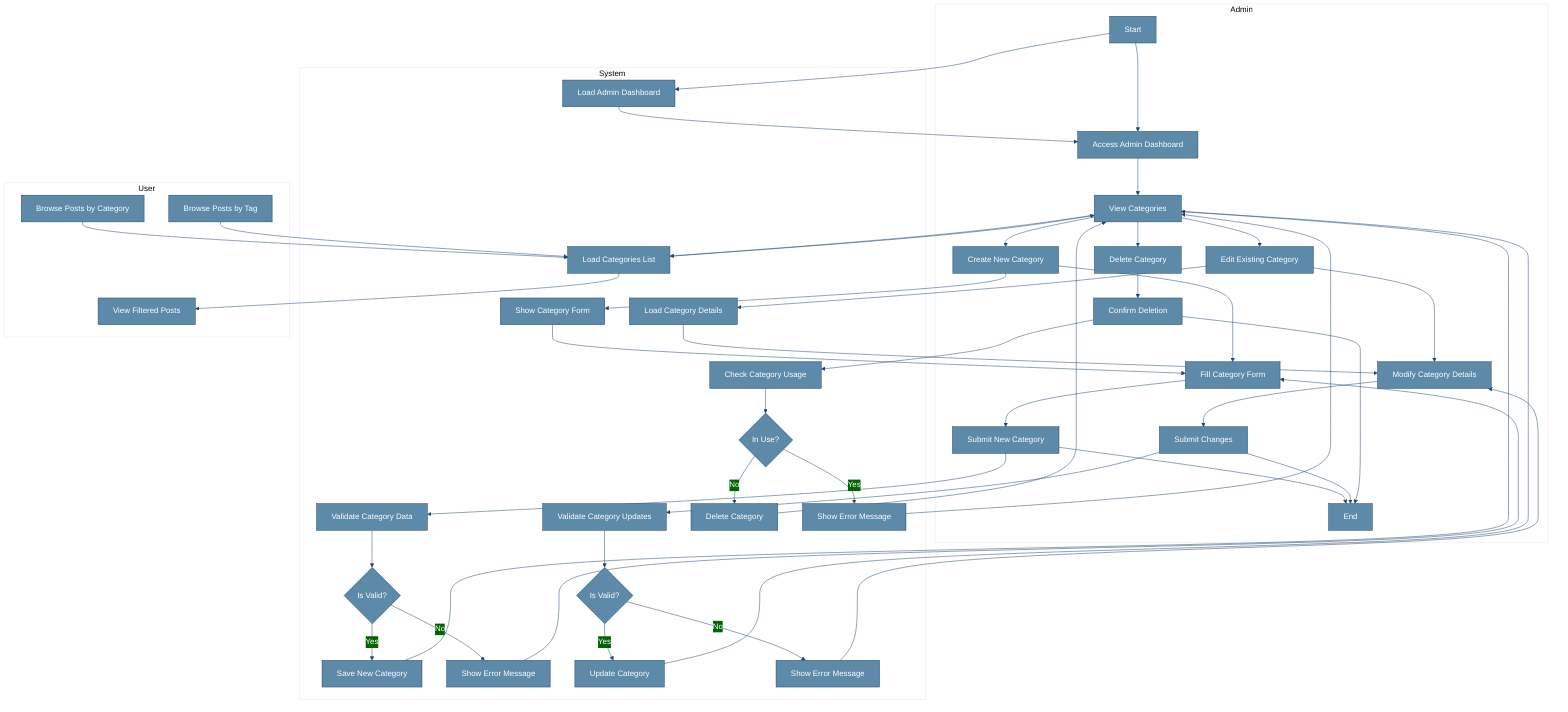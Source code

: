 %%{init: {'theme': 'base', 'themeVariables': { 'primaryColor': '#5D8AA8', 'primaryTextColor': '#fff', 'primaryBorderColor': '#1F456E', 'lineColor': '#1F456E', 'secondaryColor': '#006400', 'tertiaryColor': '#fff' }}}%%
flowchart TB
    subgraph Admin
        A1[Start] --> A2[Access Admin Dashboard]
        A2 --> A3[View Categories]
        A3 --> A4[Create New Category]
        A3 --> A5[Edit Existing Category]
        A3 --> A6[Delete Category]
        A4 --> A7[Fill Category Form]
        A7 --> A8[Submit New Category]
        A5 --> A9[Modify Category Details]
        A9 --> A10[Submit Changes]
        A6 --> A11[Confirm Deletion]
        A8 --> A12[End]
        A10 --> A12
        A11 --> A12
    end
    
    subgraph System
        B1[Load Admin Dashboard]
        B2[Load Categories List]
        B3[Show Category Form]
        B4[Validate Category Data]
        B5{Is Valid?}
        B6[Save New Category]
        B7[Show Error Message]
        B8[Load Category Details]
        B9[Validate Category Updates]
        B10{Is Valid?}
        B11[Update Category]
        B12[Show Error Message]
        B13[Check Category Usage]
        B14{In Use?}
        B15[Delete Category]
        B16[Show Error Message]
    end
    
    subgraph User
        C1[Browse Posts by Category]
        C2[Browse Posts by Tag]
        C3[View Filtered Posts]
    end
    
    A1 --> B1
    B1 --> A2
    A3 --> B2
    B2 --> A3
    A4 --> B3
    B3 --> A7
    A8 --> B4
    B4 --> B5
    B5 -->|Yes| B6
    B5 -->|No| B7
    B6 --> A3
    B7 --> A7
    A5 --> B8
    B8 --> A9
    A10 --> B9
    B9 --> B10
    B10 -->|Yes| B11
    B10 -->|No| B12
    B11 --> A3
    B12 --> A9
    A11 --> B13
    B13 --> B14
    B14 -->|No| B15
    B14 -->|Yes| B16
    B15 --> A3
    B16 --> A3
    
    C1 --> B2
    C2 --> B2
    B2 --> C3